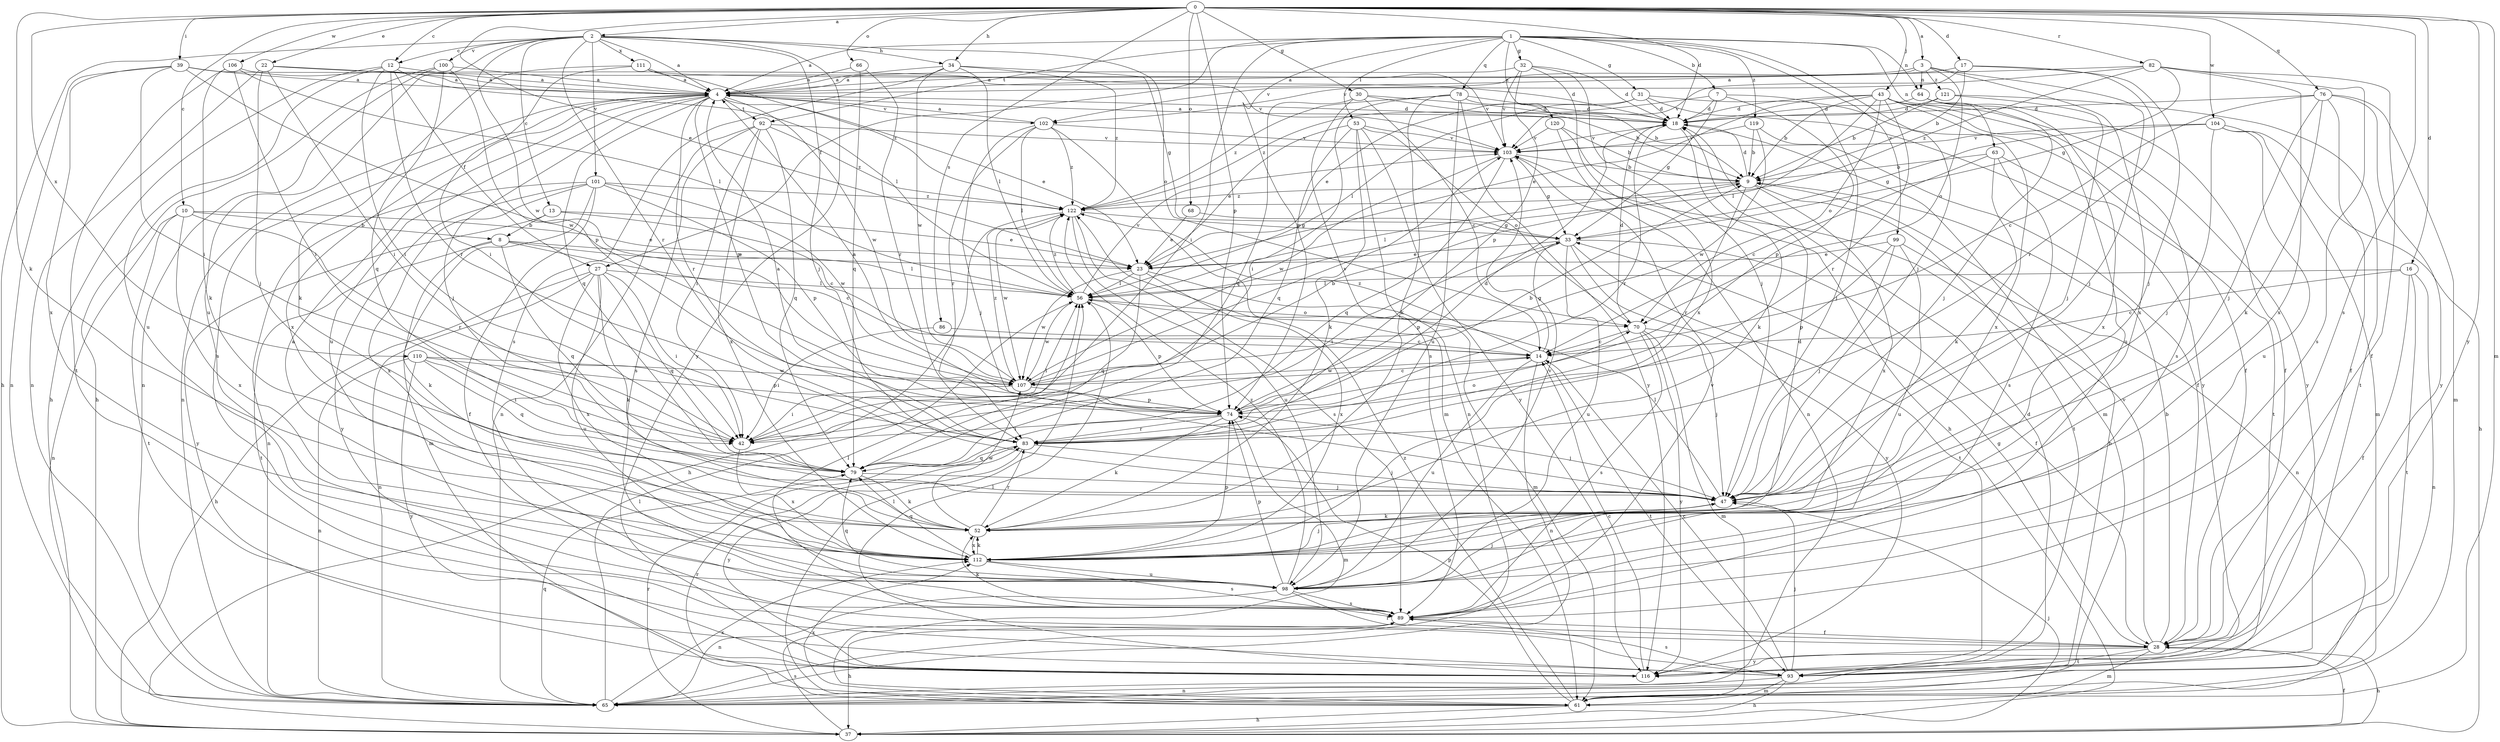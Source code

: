 strict digraph  {
0;
1;
2;
3;
4;
7;
8;
9;
10;
12;
13;
14;
16;
17;
18;
22;
23;
27;
28;
30;
31;
32;
33;
34;
37;
39;
42;
43;
47;
52;
53;
56;
61;
63;
64;
65;
66;
68;
70;
74;
76;
78;
79;
82;
83;
86;
89;
92;
93;
98;
99;
100;
101;
102;
103;
104;
106;
107;
110;
111;
112;
116;
119;
120;
121;
122;
0 -> 2  [label=a];
0 -> 3  [label=a];
0 -> 10  [label=c];
0 -> 12  [label=c];
0 -> 16  [label=d];
0 -> 17  [label=d];
0 -> 18  [label=d];
0 -> 22  [label=e];
0 -> 23  [label=e];
0 -> 30  [label=g];
0 -> 34  [label=h];
0 -> 39  [label=i];
0 -> 43  [label=j];
0 -> 52  [label=k];
0 -> 61  [label=m];
0 -> 66  [label=o];
0 -> 68  [label=o];
0 -> 74  [label=p];
0 -> 76  [label=q];
0 -> 82  [label=r];
0 -> 86  [label=s];
0 -> 89  [label=s];
0 -> 104  [label=w];
0 -> 106  [label=w];
0 -> 110  [label=x];
0 -> 116  [label=y];
1 -> 4  [label=a];
1 -> 7  [label=b];
1 -> 27  [label=f];
1 -> 31  [label=g];
1 -> 32  [label=g];
1 -> 42  [label=i];
1 -> 47  [label=j];
1 -> 53  [label=l];
1 -> 63  [label=n];
1 -> 64  [label=n];
1 -> 74  [label=p];
1 -> 78  [label=q];
1 -> 92  [label=t];
1 -> 99  [label=v];
1 -> 119  [label=z];
1 -> 120  [label=z];
2 -> 4  [label=a];
2 -> 12  [label=c];
2 -> 13  [label=c];
2 -> 34  [label=h];
2 -> 37  [label=h];
2 -> 47  [label=j];
2 -> 70  [label=o];
2 -> 83  [label=r];
2 -> 98  [label=u];
2 -> 100  [label=v];
2 -> 101  [label=v];
2 -> 107  [label=w];
2 -> 111  [label=x];
2 -> 116  [label=y];
3 -> 4  [label=a];
3 -> 47  [label=j];
3 -> 64  [label=n];
3 -> 70  [label=o];
3 -> 102  [label=v];
3 -> 112  [label=x];
3 -> 121  [label=z];
4 -> 18  [label=d];
4 -> 23  [label=e];
4 -> 47  [label=j];
4 -> 65  [label=n];
4 -> 74  [label=p];
4 -> 79  [label=q];
4 -> 83  [label=r];
4 -> 89  [label=s];
4 -> 92  [label=t];
4 -> 98  [label=u];
4 -> 102  [label=v];
4 -> 107  [label=w];
4 -> 112  [label=x];
7 -> 18  [label=d];
7 -> 33  [label=g];
7 -> 47  [label=j];
7 -> 74  [label=p];
7 -> 122  [label=z];
8 -> 14  [label=c];
8 -> 23  [label=e];
8 -> 52  [label=k];
8 -> 56  [label=l];
8 -> 79  [label=q];
8 -> 93  [label=t];
9 -> 18  [label=d];
9 -> 56  [label=l];
9 -> 83  [label=r];
9 -> 93  [label=t];
9 -> 112  [label=x];
9 -> 122  [label=z];
10 -> 8  [label=b];
10 -> 23  [label=e];
10 -> 65  [label=n];
10 -> 83  [label=r];
10 -> 93  [label=t];
10 -> 112  [label=x];
12 -> 4  [label=a];
12 -> 27  [label=f];
12 -> 37  [label=h];
12 -> 42  [label=i];
12 -> 56  [label=l];
12 -> 83  [label=r];
12 -> 98  [label=u];
13 -> 8  [label=b];
13 -> 14  [label=c];
13 -> 23  [label=e];
13 -> 116  [label=y];
14 -> 33  [label=g];
14 -> 65  [label=n];
14 -> 93  [label=t];
14 -> 98  [label=u];
14 -> 107  [label=w];
14 -> 122  [label=z];
16 -> 14  [label=c];
16 -> 28  [label=f];
16 -> 56  [label=l];
16 -> 65  [label=n];
16 -> 93  [label=t];
17 -> 4  [label=a];
17 -> 9  [label=b];
17 -> 47  [label=j];
17 -> 83  [label=r];
17 -> 102  [label=v];
18 -> 4  [label=a];
18 -> 52  [label=k];
18 -> 61  [label=m];
18 -> 83  [label=r];
18 -> 103  [label=v];
22 -> 4  [label=a];
22 -> 18  [label=d];
22 -> 42  [label=i];
22 -> 47  [label=j];
22 -> 65  [label=n];
23 -> 56  [label=l];
23 -> 61  [label=m];
23 -> 79  [label=q];
23 -> 107  [label=w];
23 -> 112  [label=x];
27 -> 37  [label=h];
27 -> 42  [label=i];
27 -> 52  [label=k];
27 -> 56  [label=l];
27 -> 65  [label=n];
27 -> 79  [label=q];
27 -> 98  [label=u];
27 -> 112  [label=x];
28 -> 9  [label=b];
28 -> 33  [label=g];
28 -> 37  [label=h];
28 -> 61  [label=m];
28 -> 93  [label=t];
28 -> 103  [label=v];
28 -> 116  [label=y];
30 -> 9  [label=b];
30 -> 14  [label=c];
30 -> 18  [label=d];
30 -> 79  [label=q];
30 -> 89  [label=s];
31 -> 18  [label=d];
31 -> 23  [label=e];
31 -> 28  [label=f];
31 -> 56  [label=l];
31 -> 116  [label=y];
32 -> 4  [label=a];
32 -> 18  [label=d];
32 -> 47  [label=j];
32 -> 74  [label=p];
32 -> 103  [label=v];
32 -> 112  [label=x];
33 -> 23  [label=e];
33 -> 28  [label=f];
33 -> 42  [label=i];
33 -> 74  [label=p];
33 -> 93  [label=t];
33 -> 98  [label=u];
33 -> 116  [label=y];
34 -> 4  [label=a];
34 -> 33  [label=g];
34 -> 56  [label=l];
34 -> 89  [label=s];
34 -> 107  [label=w];
34 -> 122  [label=z];
37 -> 28  [label=f];
37 -> 47  [label=j];
37 -> 83  [label=r];
37 -> 89  [label=s];
39 -> 4  [label=a];
39 -> 42  [label=i];
39 -> 65  [label=n];
39 -> 103  [label=v];
39 -> 107  [label=w];
39 -> 112  [label=x];
42 -> 56  [label=l];
42 -> 112  [label=x];
43 -> 9  [label=b];
43 -> 18  [label=d];
43 -> 23  [label=e];
43 -> 56  [label=l];
43 -> 70  [label=o];
43 -> 83  [label=r];
43 -> 89  [label=s];
43 -> 98  [label=u];
43 -> 112  [label=x];
43 -> 116  [label=y];
47 -> 52  [label=k];
47 -> 56  [label=l];
52 -> 83  [label=r];
52 -> 107  [label=w];
52 -> 112  [label=x];
53 -> 23  [label=e];
53 -> 52  [label=k];
53 -> 65  [label=n];
53 -> 70  [label=o];
53 -> 79  [label=q];
53 -> 103  [label=v];
53 -> 116  [label=y];
56 -> 70  [label=o];
56 -> 74  [label=p];
56 -> 103  [label=v];
56 -> 107  [label=w];
56 -> 122  [label=z];
61 -> 37  [label=h];
61 -> 56  [label=l];
61 -> 74  [label=p];
61 -> 83  [label=r];
61 -> 112  [label=x];
61 -> 122  [label=z];
63 -> 9  [label=b];
63 -> 14  [label=c];
63 -> 52  [label=k];
63 -> 89  [label=s];
63 -> 93  [label=t];
64 -> 18  [label=d];
64 -> 28  [label=f];
64 -> 47  [label=j];
64 -> 112  [label=x];
65 -> 9  [label=b];
65 -> 18  [label=d];
65 -> 56  [label=l];
65 -> 79  [label=q];
65 -> 112  [label=x];
66 -> 4  [label=a];
66 -> 79  [label=q];
66 -> 83  [label=r];
68 -> 23  [label=e];
68 -> 33  [label=g];
70 -> 14  [label=c];
70 -> 18  [label=d];
70 -> 47  [label=j];
70 -> 61  [label=m];
70 -> 89  [label=s];
70 -> 116  [label=y];
74 -> 4  [label=a];
74 -> 9  [label=b];
74 -> 42  [label=i];
74 -> 47  [label=j];
74 -> 52  [label=k];
74 -> 61  [label=m];
74 -> 83  [label=r];
76 -> 14  [label=c];
76 -> 18  [label=d];
76 -> 28  [label=f];
76 -> 47  [label=j];
76 -> 52  [label=k];
76 -> 61  [label=m];
76 -> 116  [label=y];
78 -> 9  [label=b];
78 -> 18  [label=d];
78 -> 42  [label=i];
78 -> 52  [label=k];
78 -> 98  [label=u];
78 -> 116  [label=y];
78 -> 122  [label=z];
79 -> 47  [label=j];
79 -> 52  [label=k];
82 -> 4  [label=a];
82 -> 28  [label=f];
82 -> 33  [label=g];
82 -> 89  [label=s];
82 -> 103  [label=v];
82 -> 112  [label=x];
82 -> 122  [label=z];
83 -> 4  [label=a];
83 -> 18  [label=d];
83 -> 47  [label=j];
83 -> 70  [label=o];
83 -> 79  [label=q];
83 -> 116  [label=y];
86 -> 14  [label=c];
86 -> 42  [label=i];
89 -> 28  [label=f];
89 -> 37  [label=h];
89 -> 52  [label=k];
89 -> 56  [label=l];
89 -> 103  [label=v];
92 -> 42  [label=i];
92 -> 65  [label=n];
92 -> 79  [label=q];
92 -> 89  [label=s];
92 -> 103  [label=v];
92 -> 112  [label=x];
92 -> 122  [label=z];
93 -> 14  [label=c];
93 -> 37  [label=h];
93 -> 47  [label=j];
93 -> 61  [label=m];
93 -> 65  [label=n];
93 -> 89  [label=s];
98 -> 4  [label=a];
98 -> 28  [label=f];
98 -> 47  [label=j];
98 -> 65  [label=n];
98 -> 74  [label=p];
98 -> 79  [label=q];
98 -> 89  [label=s];
98 -> 103  [label=v];
98 -> 122  [label=z];
99 -> 23  [label=e];
99 -> 47  [label=j];
99 -> 65  [label=n];
99 -> 74  [label=p];
99 -> 98  [label=u];
100 -> 4  [label=a];
100 -> 37  [label=h];
100 -> 65  [label=n];
100 -> 74  [label=p];
100 -> 79  [label=q];
101 -> 28  [label=f];
101 -> 61  [label=m];
101 -> 65  [label=n];
101 -> 74  [label=p];
101 -> 107  [label=w];
101 -> 112  [label=x];
101 -> 116  [label=y];
101 -> 122  [label=z];
102 -> 4  [label=a];
102 -> 47  [label=j];
102 -> 56  [label=l];
102 -> 61  [label=m];
102 -> 83  [label=r];
102 -> 103  [label=v];
102 -> 122  [label=z];
103 -> 9  [label=b];
103 -> 33  [label=g];
103 -> 79  [label=q];
103 -> 107  [label=w];
104 -> 33  [label=g];
104 -> 37  [label=h];
104 -> 47  [label=j];
104 -> 61  [label=m];
104 -> 98  [label=u];
104 -> 103  [label=v];
106 -> 4  [label=a];
106 -> 42  [label=i];
106 -> 52  [label=k];
106 -> 56  [label=l];
106 -> 93  [label=t];
107 -> 9  [label=b];
107 -> 14  [label=c];
107 -> 42  [label=i];
107 -> 74  [label=p];
107 -> 103  [label=v];
107 -> 122  [label=z];
110 -> 42  [label=i];
110 -> 65  [label=n];
110 -> 74  [label=p];
110 -> 79  [label=q];
110 -> 107  [label=w];
110 -> 116  [label=y];
111 -> 4  [label=a];
111 -> 42  [label=i];
111 -> 52  [label=k];
111 -> 103  [label=v];
111 -> 122  [label=z];
112 -> 18  [label=d];
112 -> 47  [label=j];
112 -> 52  [label=k];
112 -> 74  [label=p];
112 -> 79  [label=q];
112 -> 89  [label=s];
112 -> 98  [label=u];
116 -> 14  [label=c];
116 -> 56  [label=l];
119 -> 9  [label=b];
119 -> 28  [label=f];
119 -> 103  [label=v];
119 -> 107  [label=w];
120 -> 9  [label=b];
120 -> 37  [label=h];
120 -> 65  [label=n];
120 -> 103  [label=v];
121 -> 9  [label=b];
121 -> 18  [label=d];
121 -> 47  [label=j];
121 -> 93  [label=t];
122 -> 33  [label=g];
122 -> 37  [label=h];
122 -> 89  [label=s];
122 -> 98  [label=u];
122 -> 107  [label=w];
}
